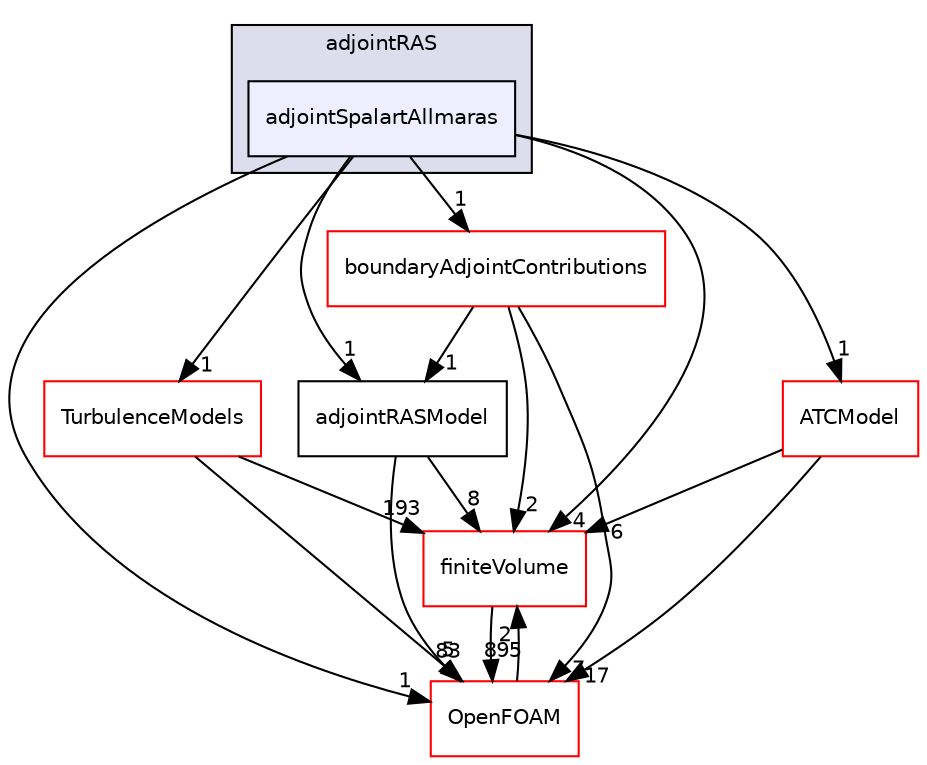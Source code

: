 digraph "src/optimisation/adjointOptimisation/adjoint/turbulenceModels/incompressibleAdjoint/adjointRAS/adjointSpalartAllmaras" {
  bgcolor=transparent;
  compound=true
  node [ fontsize="10", fontname="Helvetica"];
  edge [ labelfontsize="10", labelfontname="Helvetica"];
  subgraph clusterdir_9f61f8dfde461696885d32a8d257cf1d {
    graph [ bgcolor="#ddddee", pencolor="black", label="adjointRAS" fontname="Helvetica", fontsize="10", URL="dir_9f61f8dfde461696885d32a8d257cf1d.html"]
  dir_75327fb0199a392e1998cff857fd8378 [shape=box, label="adjointSpalartAllmaras", style="filled", fillcolor="#eeeeff", pencolor="black", URL="dir_75327fb0199a392e1998cff857fd8378.html"];
  }
  dir_9bd15774b555cf7259a6fa18f99fe99b [shape=box label="finiteVolume" color="red" URL="dir_9bd15774b555cf7259a6fa18f99fe99b.html"];
  dir_7250470eb2f41613612d935f8a369a5f [shape=box label="adjointRASModel" URL="dir_7250470eb2f41613612d935f8a369a5f.html"];
  dir_1eda626aeac0f0ad2848c36acaa5d501 [shape=box label="TurbulenceModels" color="red" URL="dir_1eda626aeac0f0ad2848c36acaa5d501.html"];
  dir_3c0395a0b3704d24024ddd387bcbaf66 [shape=box label="boundaryAdjointContributions" color="red" URL="dir_3c0395a0b3704d24024ddd387bcbaf66.html"];
  dir_6019e2ba756911614deb7d1618097af1 [shape=box label="ATCModel" color="red" URL="dir_6019e2ba756911614deb7d1618097af1.html"];
  dir_c5473ff19b20e6ec4dfe5c310b3778a8 [shape=box label="OpenFOAM" color="red" URL="dir_c5473ff19b20e6ec4dfe5c310b3778a8.html"];
  dir_9bd15774b555cf7259a6fa18f99fe99b->dir_c5473ff19b20e6ec4dfe5c310b3778a8 [headlabel="895", labeldistance=1.5 headhref="dir_000814_002151.html"];
  dir_7250470eb2f41613612d935f8a369a5f->dir_9bd15774b555cf7259a6fa18f99fe99b [headlabel="8", labeldistance=1.5 headhref="dir_002923_000814.html"];
  dir_7250470eb2f41613612d935f8a369a5f->dir_c5473ff19b20e6ec4dfe5c310b3778a8 [headlabel="5", labeldistance=1.5 headhref="dir_002923_002151.html"];
  dir_1eda626aeac0f0ad2848c36acaa5d501->dir_9bd15774b555cf7259a6fa18f99fe99b [headlabel="193", labeldistance=1.5 headhref="dir_002933_000814.html"];
  dir_1eda626aeac0f0ad2848c36acaa5d501->dir_c5473ff19b20e6ec4dfe5c310b3778a8 [headlabel="83", labeldistance=1.5 headhref="dir_002933_002151.html"];
  dir_3c0395a0b3704d24024ddd387bcbaf66->dir_9bd15774b555cf7259a6fa18f99fe99b [headlabel="2", labeldistance=1.5 headhref="dir_002794_000814.html"];
  dir_3c0395a0b3704d24024ddd387bcbaf66->dir_7250470eb2f41613612d935f8a369a5f [headlabel="1", labeldistance=1.5 headhref="dir_002794_002923.html"];
  dir_3c0395a0b3704d24024ddd387bcbaf66->dir_c5473ff19b20e6ec4dfe5c310b3778a8 [headlabel="7", labeldistance=1.5 headhref="dir_002794_002151.html"];
  dir_6019e2ba756911614deb7d1618097af1->dir_9bd15774b555cf7259a6fa18f99fe99b [headlabel="6", labeldistance=1.5 headhref="dir_002785_000814.html"];
  dir_6019e2ba756911614deb7d1618097af1->dir_c5473ff19b20e6ec4dfe5c310b3778a8 [headlabel="17", labeldistance=1.5 headhref="dir_002785_002151.html"];
  dir_c5473ff19b20e6ec4dfe5c310b3778a8->dir_9bd15774b555cf7259a6fa18f99fe99b [headlabel="2", labeldistance=1.5 headhref="dir_002151_000814.html"];
  dir_75327fb0199a392e1998cff857fd8378->dir_9bd15774b555cf7259a6fa18f99fe99b [headlabel="4", labeldistance=1.5 headhref="dir_002924_000814.html"];
  dir_75327fb0199a392e1998cff857fd8378->dir_7250470eb2f41613612d935f8a369a5f [headlabel="1", labeldistance=1.5 headhref="dir_002924_002923.html"];
  dir_75327fb0199a392e1998cff857fd8378->dir_1eda626aeac0f0ad2848c36acaa5d501 [headlabel="1", labeldistance=1.5 headhref="dir_002924_002933.html"];
  dir_75327fb0199a392e1998cff857fd8378->dir_3c0395a0b3704d24024ddd387bcbaf66 [headlabel="1", labeldistance=1.5 headhref="dir_002924_002794.html"];
  dir_75327fb0199a392e1998cff857fd8378->dir_6019e2ba756911614deb7d1618097af1 [headlabel="1", labeldistance=1.5 headhref="dir_002924_002785.html"];
  dir_75327fb0199a392e1998cff857fd8378->dir_c5473ff19b20e6ec4dfe5c310b3778a8 [headlabel="1", labeldistance=1.5 headhref="dir_002924_002151.html"];
}
